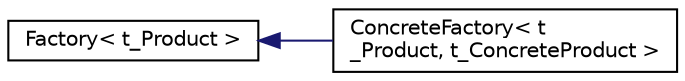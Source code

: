 digraph "Graphical Class Hierarchy"
{
 // LATEX_PDF_SIZE
  edge [fontname="Helvetica",fontsize="10",labelfontname="Helvetica",labelfontsize="10"];
  node [fontname="Helvetica",fontsize="10",shape=record];
  rankdir="LR";
  Node0 [label="Factory\< t_Product \>",height=0.2,width=0.4,color="black", fillcolor="white", style="filled",URL="$classFactory.html",tooltip=" "];
  Node0 -> Node1 [dir="back",color="midnightblue",fontsize="10",style="solid",fontname="Helvetica"];
  Node1 [label="ConcreteFactory\< t\l_Product, t_ConcreteProduct \>",height=0.2,width=0.4,color="black", fillcolor="white", style="filled",URL="$classConcreteFactory.html",tooltip=" "];
}
